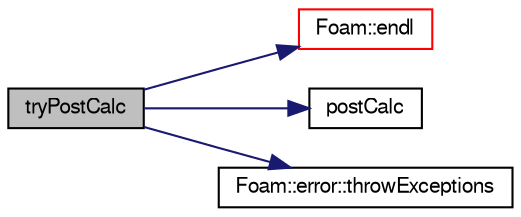 digraph "tryPostCalc"
{
  bgcolor="transparent";
  edge [fontname="FreeSans",fontsize="10",labelfontname="FreeSans",labelfontsize="10"];
  node [fontname="FreeSans",fontsize="10",shape=record];
  rankdir="LR";
  Node120 [label="tryPostCalc",height=0.2,width=0.4,color="black", fillcolor="grey75", style="filled", fontcolor="black"];
  Node120 -> Node121 [color="midnightblue",fontsize="10",style="solid",fontname="FreeSans"];
  Node121 [label="Foam::endl",height=0.2,width=0.4,color="red",URL="$a21124.html#a2db8fe02a0d3909e9351bb4275b23ce4",tooltip="Add newline and flush stream. "];
  Node120 -> Node123 [color="midnightblue",fontsize="10",style="solid",fontname="FreeSans"];
  Node123 [label="postCalc",height=0.2,width=0.4,color="black",URL="$a28670.html#a80ff2e4c92a6baa2590d2e71877d6a99",tooltip="Post-time loop calculations. "];
  Node120 -> Node124 [color="midnightblue",fontsize="10",style="solid",fontname="FreeSans"];
  Node124 [label="Foam::error::throwExceptions",height=0.2,width=0.4,color="black",URL="$a26082.html#a91dd3090c6f6bb93e45fb3e4e8cf3b9c"];
}
